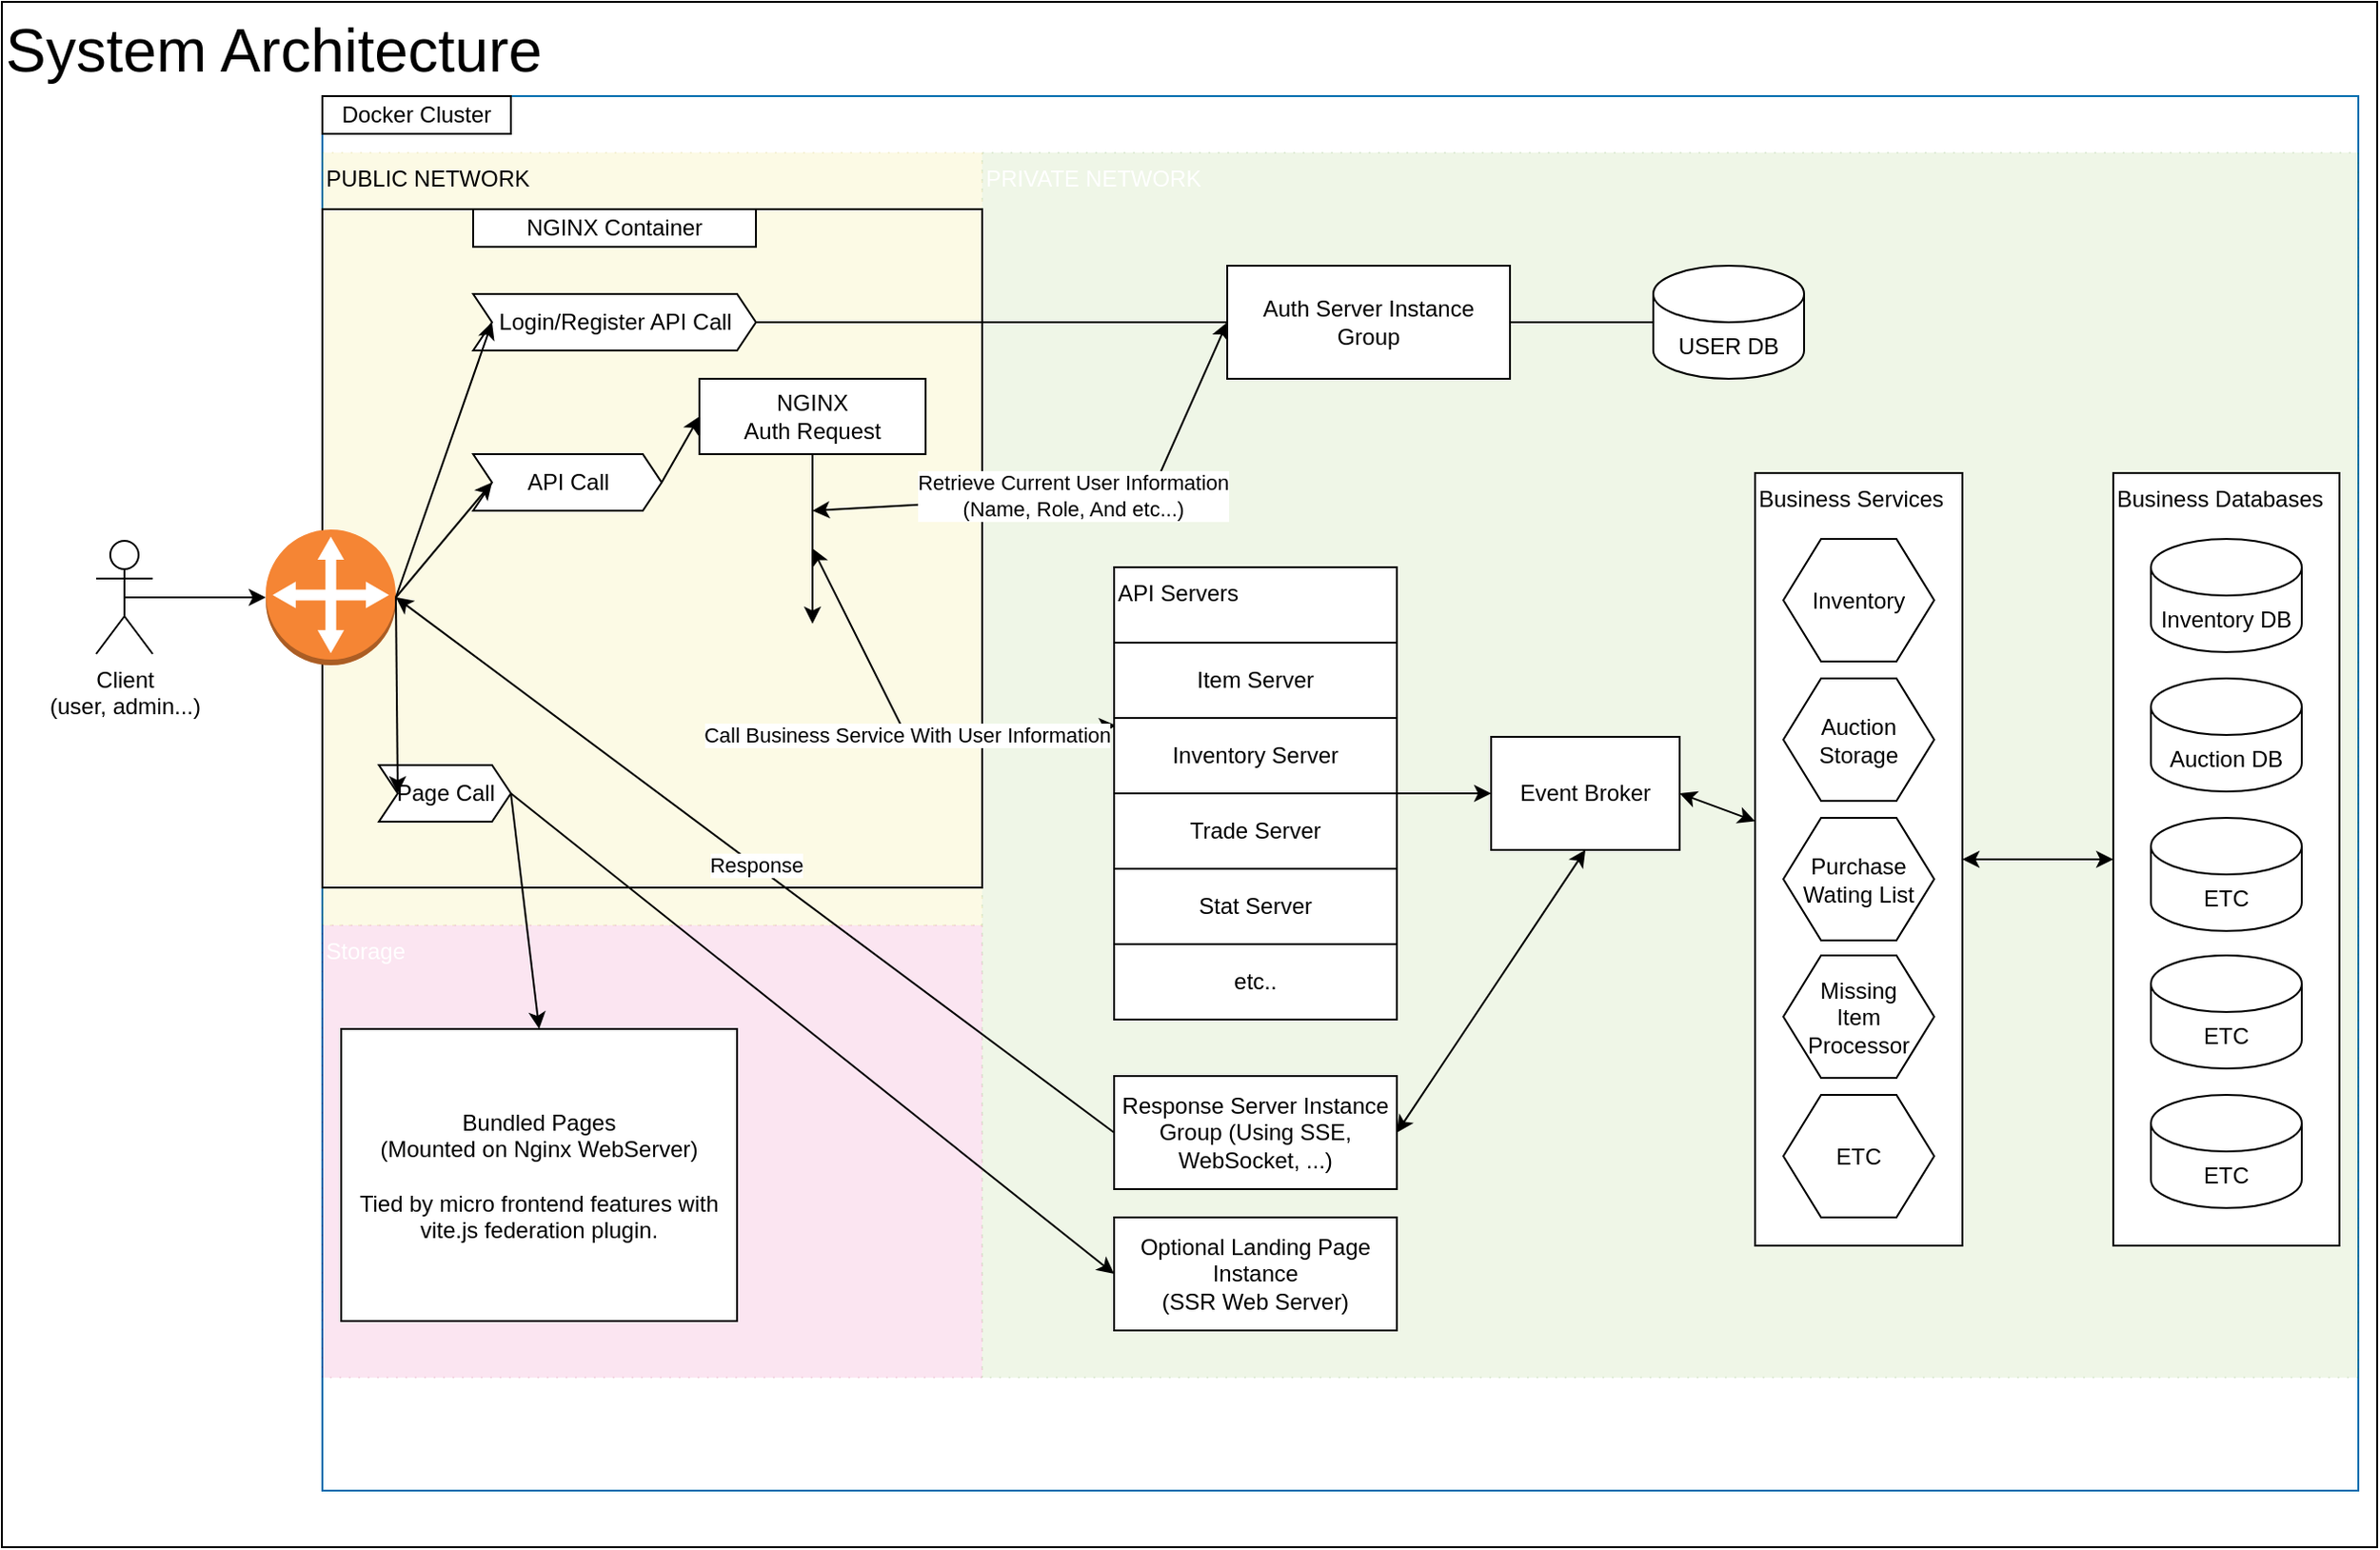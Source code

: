 <mxfile version="24.7.8">
  <diagram name="페이지-1" id="DurMKu1d3ER9RWseOtjP">
    <mxGraphModel dx="2738" dy="1228" grid="1" gridSize="10" guides="1" tooltips="1" connect="1" arrows="1" fold="1" page="1" pageScale="1" pageWidth="827" pageHeight="1169" math="0" shadow="0">
      <root>
        <mxCell id="0" />
        <mxCell id="1" parent="0" />
        <mxCell id="Gf9UCpPDo38XV5UvEQNT-121" value="System Architecture" style="rounded=0;whiteSpace=wrap;html=1;align=left;verticalAlign=top;fontSize=32;" vertex="1" parent="1">
          <mxGeometry x="-320" y="40" width="1260" height="820" as="geometry" />
        </mxCell>
        <mxCell id="Gf9UCpPDo38XV5UvEQNT-119" value="" style="rounded=0;whiteSpace=wrap;html=1;align=left;verticalAlign=top;fillColor=none;fontColor=#ffffff;strokeColor=#006EAF;fillStyle=hatch;strokeWidth=1;" vertex="1" parent="1">
          <mxGeometry x="-150" y="90" width="1080" height="740" as="geometry" />
        </mxCell>
        <mxCell id="Gf9UCpPDo38XV5UvEQNT-115" value="Storage" style="rounded=0;whiteSpace=wrap;html=1;align=left;verticalAlign=top;fillColor=#d80073;dashed=1;dashPattern=1 4;fontColor=#ffffff;strokeColor=#A50040;opacity=10;" vertex="1" parent="1">
          <mxGeometry x="-150" y="530" width="350" height="240" as="geometry" />
        </mxCell>
        <mxCell id="Gf9UCpPDo38XV5UvEQNT-24" value="PRIVATE NETWORK" style="rounded=0;whiteSpace=wrap;html=1;align=left;verticalAlign=top;fillColor=#60a917;dashed=1;dashPattern=1 4;fontColor=#ffffff;strokeColor=#2D7600;opacity=10;" vertex="1" parent="1">
          <mxGeometry x="200" y="120" width="730" height="650" as="geometry" />
        </mxCell>
        <mxCell id="Gf9UCpPDo38XV5UvEQNT-106" value="Business Databases" style="rounded=0;whiteSpace=wrap;html=1;align=left;verticalAlign=top;" vertex="1" parent="1">
          <mxGeometry x="800" y="290" width="120" height="410" as="geometry" />
        </mxCell>
        <mxCell id="Gf9UCpPDo38XV5UvEQNT-21" value="PUBLIC NETWORK" style="rounded=0;whiteSpace=wrap;html=1;align=left;verticalAlign=top;fillColor=#e3c800;dashed=1;dashPattern=1 4;fontColor=#000000;strokeColor=#B09500;opacity=10;" vertex="1" parent="1">
          <mxGeometry x="-150" y="120" width="350" height="410" as="geometry" />
        </mxCell>
        <mxCell id="Gf9UCpPDo38XV5UvEQNT-4" value="" style="rounded=0;whiteSpace=wrap;html=1;fillColor=none;" vertex="1" parent="1">
          <mxGeometry x="-150" y="150" width="350" height="360" as="geometry" />
        </mxCell>
        <mxCell id="Gf9UCpPDo38XV5UvEQNT-2" value="NGINX Container" style="rounded=0;whiteSpace=wrap;html=1;" vertex="1" parent="1">
          <mxGeometry x="-70" y="150" width="150" height="20" as="geometry" />
        </mxCell>
        <mxCell id="Gf9UCpPDo38XV5UvEQNT-10" value="Docker Cluster" style="rounded=0;whiteSpace=wrap;html=1;" vertex="1" parent="1">
          <mxGeometry x="-150" y="90" width="100" height="20" as="geometry" />
        </mxCell>
        <mxCell id="Gf9UCpPDo38XV5UvEQNT-16" value="Client&lt;br&gt;(user, admin...)" style="shape=umlActor;verticalLabelPosition=bottom;verticalAlign=top;html=1;outlineConnect=0;" vertex="1" parent="1">
          <mxGeometry x="-270" y="326" width="30" height="60" as="geometry" />
        </mxCell>
        <mxCell id="Gf9UCpPDo38XV5UvEQNT-26" value="" style="endArrow=classic;html=1;rounded=0;exitX=0.5;exitY=0.5;exitDx=0;exitDy=0;exitPerimeter=0;" edge="1" parent="1" source="Gf9UCpPDo38XV5UvEQNT-16" target="Gf9UCpPDo38XV5UvEQNT-28">
          <mxGeometry width="50" height="50" relative="1" as="geometry">
            <mxPoint x="270" y="460" as="sourcePoint" />
            <mxPoint x="-100" y="356" as="targetPoint" />
          </mxGeometry>
        </mxCell>
        <mxCell id="Gf9UCpPDo38XV5UvEQNT-28" value="" style="outlineConnect=0;dashed=0;verticalLabelPosition=bottom;verticalAlign=top;align=center;html=1;shape=mxgraph.aws3.customer_gateway;fillColor=#F58534;gradientColor=none;" vertex="1" parent="1">
          <mxGeometry x="-180" y="320" width="69" height="72" as="geometry" />
        </mxCell>
        <mxCell id="Gf9UCpPDo38XV5UvEQNT-29" value="Auth Server Instance Group" style="rounded=0;whiteSpace=wrap;html=1;" vertex="1" parent="1">
          <mxGeometry x="330" y="180" width="150" height="60" as="geometry" />
        </mxCell>
        <mxCell id="Gf9UCpPDo38XV5UvEQNT-33" value="USER DB" style="shape=cylinder3;whiteSpace=wrap;html=1;boundedLbl=1;backgroundOutline=1;size=15;" vertex="1" parent="1">
          <mxGeometry x="556" y="180" width="80" height="60" as="geometry" />
        </mxCell>
        <mxCell id="Gf9UCpPDo38XV5UvEQNT-34" value="API Call" style="html=1;shadow=0;dashed=0;align=center;verticalAlign=middle;shape=mxgraph.arrows2.arrow;dy=0;dx=10;notch=10;" vertex="1" parent="1">
          <mxGeometry x="-70" y="280" width="100" height="30" as="geometry" />
        </mxCell>
        <mxCell id="Gf9UCpPDo38XV5UvEQNT-41" value="Login/Register API Call" style="html=1;shadow=0;dashed=0;align=center;verticalAlign=middle;shape=mxgraph.arrows2.arrow;dy=0;dx=10;notch=10;" vertex="1" parent="1">
          <mxGeometry x="-70" y="195" width="150" height="30" as="geometry" />
        </mxCell>
        <mxCell id="Gf9UCpPDo38XV5UvEQNT-43" value="" style="endArrow=none;html=1;rounded=0;exitX=1;exitY=0.5;exitDx=0;exitDy=0;exitPerimeter=0;entryX=0;entryY=0.5;entryDx=0;entryDy=0;" edge="1" parent="1" source="Gf9UCpPDo38XV5UvEQNT-41" target="Gf9UCpPDo38XV5UvEQNT-29">
          <mxGeometry width="50" height="50" relative="1" as="geometry">
            <mxPoint x="190" y="225" as="sourcePoint" />
            <mxPoint x="250" y="210" as="targetPoint" />
          </mxGeometry>
        </mxCell>
        <mxCell id="Gf9UCpPDo38XV5UvEQNT-44" value="" style="endArrow=classic;html=1;rounded=0;exitX=1;exitY=0.5;exitDx=0;exitDy=0;exitPerimeter=0;entryX=0;entryY=0.5;entryDx=10;entryDy=0;entryPerimeter=0;strokeColor=default;align=center;verticalAlign=middle;fontFamily=Helvetica;fontSize=11;fontColor=default;labelBackgroundColor=default;" edge="1" parent="1" source="Gf9UCpPDo38XV5UvEQNT-28" target="Gf9UCpPDo38XV5UvEQNT-41">
          <mxGeometry width="50" height="50" relative="1" as="geometry">
            <mxPoint x="-250" y="480" as="sourcePoint" />
            <mxPoint x="-155" y="486.685" as="targetPoint" />
          </mxGeometry>
        </mxCell>
        <mxCell id="Gf9UCpPDo38XV5UvEQNT-45" value="" style="endArrow=classic;html=1;rounded=0;exitX=1;exitY=0.5;exitDx=0;exitDy=0;exitPerimeter=0;entryX=0;entryY=0.5;entryDx=10;entryDy=0;entryPerimeter=0;strokeColor=default;align=center;verticalAlign=middle;fontFamily=Helvetica;fontSize=11;fontColor=default;labelBackgroundColor=default;" edge="1" parent="1" source="Gf9UCpPDo38XV5UvEQNT-28" target="Gf9UCpPDo38XV5UvEQNT-34">
          <mxGeometry width="50" height="50" relative="1" as="geometry">
            <mxPoint x="-101" y="366" as="sourcePoint" />
            <mxPoint x="-50" y="285" as="targetPoint" />
          </mxGeometry>
        </mxCell>
        <mxCell id="Gf9UCpPDo38XV5UvEQNT-46" value="" style="endArrow=none;html=1;rounded=0;exitX=1;exitY=0;exitDx=0;exitDy=0;" edge="1" parent="1" target="Gf9UCpPDo38XV5UvEQNT-33">
          <mxGeometry width="50" height="50" relative="1" as="geometry">
            <mxPoint x="480" y="210" as="sourcePoint" />
            <mxPoint x="326" y="220" as="targetPoint" />
          </mxGeometry>
        </mxCell>
        <mxCell id="Gf9UCpPDo38XV5UvEQNT-49" value="Optional Landing Page Instance&lt;br&gt;(SSR Web Server)" style="rounded=0;whiteSpace=wrap;html=1;" vertex="1" parent="1">
          <mxGeometry x="270" y="685" width="150" height="60" as="geometry" />
        </mxCell>
        <mxCell id="Gf9UCpPDo38XV5UvEQNT-50" value="Bundled Pages&lt;br&gt;(Mounted on Nginx WebServer)&lt;br&gt;&lt;br&gt;Tied by micro frontend features with vite.js federation plugin." style="rounded=0;whiteSpace=wrap;html=1;" vertex="1" parent="1">
          <mxGeometry x="-140" y="585" width="210" height="155" as="geometry" />
        </mxCell>
        <mxCell id="Gf9UCpPDo38XV5UvEQNT-53" value="API Servers" style="rounded=0;whiteSpace=wrap;html=1;align=left;verticalAlign=top;" vertex="1" parent="1">
          <mxGeometry x="270" y="340" width="150" height="240" as="geometry" />
        </mxCell>
        <mxCell id="Gf9UCpPDo38XV5UvEQNT-57" value="NGINX&lt;br&gt;Auth Request" style="rounded=0;whiteSpace=wrap;html=1;" vertex="1" parent="1">
          <mxGeometry x="50" y="240" width="120" height="40" as="geometry" />
        </mxCell>
        <mxCell id="Gf9UCpPDo38XV5UvEQNT-59" value="Retrieve Current User Information&lt;br&gt;(Name, Role, And etc...)" style="endArrow=classic;startArrow=classic;html=1;rounded=0;entryX=0;entryY=0.5;entryDx=0;entryDy=0;" edge="1" parent="1" target="Gf9UCpPDo38XV5UvEQNT-29">
          <mxGeometry x="-0.005" width="50" height="50" relative="1" as="geometry">
            <mxPoint x="110" y="310" as="sourcePoint" />
            <mxPoint x="320" y="420" as="targetPoint" />
            <Array as="points">
              <mxPoint x="290" y="300" />
            </Array>
            <mxPoint as="offset" />
          </mxGeometry>
        </mxCell>
        <mxCell id="Gf9UCpPDo38XV5UvEQNT-60" value="" style="endArrow=classic;html=1;rounded=0;entryX=0;entryY=0.5;entryDx=0;entryDy=0;strokeColor=default;align=center;verticalAlign=middle;fontFamily=Helvetica;fontSize=11;fontColor=default;labelBackgroundColor=default;exitX=1;exitY=0.5;exitDx=0;exitDy=0;exitPerimeter=0;" edge="1" parent="1" source="Gf9UCpPDo38XV5UvEQNT-34" target="Gf9UCpPDo38XV5UvEQNT-57">
          <mxGeometry width="50" height="50" relative="1" as="geometry">
            <mxPoint y="360" as="sourcePoint" />
            <mxPoint x="-50" y="220" as="targetPoint" />
          </mxGeometry>
        </mxCell>
        <mxCell id="Gf9UCpPDo38XV5UvEQNT-67" value="Page Call" style="html=1;shadow=0;dashed=0;align=center;verticalAlign=middle;shape=mxgraph.arrows2.arrow;dy=0;dx=10;notch=10;" vertex="1" parent="1">
          <mxGeometry x="-120" y="445" width="70" height="30" as="geometry" />
        </mxCell>
        <mxCell id="Gf9UCpPDo38XV5UvEQNT-68" value="" style="endArrow=classic;html=1;rounded=0;exitX=1;exitY=0.5;exitDx=0;exitDy=0;exitPerimeter=0;strokeColor=default;align=center;verticalAlign=middle;fontFamily=Helvetica;fontSize=11;fontColor=default;labelBackgroundColor=default;entryX=0;entryY=0.5;entryDx=10;entryDy=0;entryPerimeter=0;" edge="1" parent="1" source="Gf9UCpPDo38XV5UvEQNT-28" target="Gf9UCpPDo38XV5UvEQNT-67">
          <mxGeometry width="50" height="50" relative="1" as="geometry">
            <mxPoint x="-101" y="366" as="sourcePoint" />
            <mxPoint x="-50" y="366" as="targetPoint" />
          </mxGeometry>
        </mxCell>
        <mxCell id="Gf9UCpPDo38XV5UvEQNT-69" value="" style="endArrow=classic;html=1;rounded=0;exitX=1;exitY=0.5;exitDx=0;exitDy=0;exitPerimeter=0;strokeColor=default;align=center;verticalAlign=middle;fontFamily=Helvetica;fontSize=11;fontColor=default;labelBackgroundColor=default;entryX=0;entryY=0.5;entryDx=0;entryDy=0;" edge="1" parent="1" source="Gf9UCpPDo38XV5UvEQNT-67" target="Gf9UCpPDo38XV5UvEQNT-49">
          <mxGeometry width="50" height="50" relative="1" as="geometry">
            <mxPoint x="-101" y="366" as="sourcePoint" />
            <mxPoint x="-50" y="465" as="targetPoint" />
          </mxGeometry>
        </mxCell>
        <mxCell id="Gf9UCpPDo38XV5UvEQNT-70" value="" style="endArrow=classic;html=1;rounded=0;strokeColor=default;align=center;verticalAlign=middle;fontFamily=Helvetica;fontSize=11;fontColor=default;labelBackgroundColor=default;entryX=0.5;entryY=0;entryDx=0;entryDy=0;exitX=1;exitY=0.5;exitDx=0;exitDy=0;exitPerimeter=0;" edge="1" parent="1" source="Gf9UCpPDo38XV5UvEQNT-67" target="Gf9UCpPDo38XV5UvEQNT-50">
          <mxGeometry width="50" height="50" relative="1" as="geometry">
            <mxPoint x="10" y="465" as="sourcePoint" />
            <mxPoint x="-55" y="595" as="targetPoint" />
          </mxGeometry>
        </mxCell>
        <mxCell id="Gf9UCpPDo38XV5UvEQNT-78" value="" style="endArrow=classic;html=1;rounded=0;exitX=0.5;exitY=1;exitDx=0;exitDy=0;" edge="1" parent="1" source="Gf9UCpPDo38XV5UvEQNT-57">
          <mxGeometry width="50" height="50" relative="1" as="geometry">
            <mxPoint x="70" y="510" as="sourcePoint" />
            <mxPoint x="110" y="370" as="targetPoint" />
          </mxGeometry>
        </mxCell>
        <mxCell id="Gf9UCpPDo38XV5UvEQNT-79" value="Call Business Service With User Information" style="endArrow=classic;startArrow=classic;html=1;rounded=0;entryX=0.007;entryY=0.35;entryDx=0;entryDy=0;entryPerimeter=0;" edge="1" parent="1" target="Gf9UCpPDo38XV5UvEQNT-53">
          <mxGeometry x="-0.003" width="50" height="50" relative="1" as="geometry">
            <mxPoint x="110" y="330" as="sourcePoint" />
            <mxPoint x="340" y="220" as="targetPoint" />
            <Array as="points">
              <mxPoint x="160" y="430" />
            </Array>
            <mxPoint as="offset" />
          </mxGeometry>
        </mxCell>
        <mxCell id="Gf9UCpPDo38XV5UvEQNT-81" value="Item Server" style="rounded=0;whiteSpace=wrap;html=1;" vertex="1" parent="1">
          <mxGeometry x="270" y="380" width="150" height="40" as="geometry" />
        </mxCell>
        <mxCell id="Gf9UCpPDo38XV5UvEQNT-82" value="Inventory Server" style="rounded=0;whiteSpace=wrap;html=1;" vertex="1" parent="1">
          <mxGeometry x="270" y="420" width="150" height="40" as="geometry" />
        </mxCell>
        <mxCell id="Gf9UCpPDo38XV5UvEQNT-83" value="Trade Server" style="rounded=0;whiteSpace=wrap;html=1;" vertex="1" parent="1">
          <mxGeometry x="270" y="460" width="150" height="40" as="geometry" />
        </mxCell>
        <mxCell id="Gf9UCpPDo38XV5UvEQNT-84" value="Stat Server" style="rounded=0;whiteSpace=wrap;html=1;" vertex="1" parent="1">
          <mxGeometry x="270" y="500" width="150" height="40" as="geometry" />
        </mxCell>
        <mxCell id="Gf9UCpPDo38XV5UvEQNT-85" value="Event Broker" style="rounded=0;whiteSpace=wrap;html=1;" vertex="1" parent="1">
          <mxGeometry x="470" y="430" width="100" height="60" as="geometry" />
        </mxCell>
        <mxCell id="Gf9UCpPDo38XV5UvEQNT-86" value="Response Server Instance&lt;br&gt;Group (Using SSE, WebSocket, ...)" style="rounded=0;whiteSpace=wrap;html=1;" vertex="1" parent="1">
          <mxGeometry x="270" y="610" width="150" height="60" as="geometry" />
        </mxCell>
        <mxCell id="Gf9UCpPDo38XV5UvEQNT-88" value="etc.." style="rounded=0;whiteSpace=wrap;html=1;" vertex="1" parent="1">
          <mxGeometry x="270" y="540" width="150" height="40" as="geometry" />
        </mxCell>
        <mxCell id="Gf9UCpPDo38XV5UvEQNT-89" value="Business Services" style="rounded=0;whiteSpace=wrap;html=1;align=left;verticalAlign=top;" vertex="1" parent="1">
          <mxGeometry x="610" y="290" width="110" height="410" as="geometry" />
        </mxCell>
        <mxCell id="Gf9UCpPDo38XV5UvEQNT-90" value="" style="endArrow=classic;startArrow=classic;html=1;rounded=0;exitX=1;exitY=0.5;exitDx=0;exitDy=0;" edge="1" parent="1" source="Gf9UCpPDo38XV5UvEQNT-85" target="Gf9UCpPDo38XV5UvEQNT-89">
          <mxGeometry width="50" height="50" relative="1" as="geometry">
            <mxPoint x="430" y="470" as="sourcePoint" />
            <mxPoint x="480" y="470" as="targetPoint" />
          </mxGeometry>
        </mxCell>
        <mxCell id="Gf9UCpPDo38XV5UvEQNT-91" value="" style="endArrow=classic;startArrow=classic;html=1;rounded=0;entryX=0.5;entryY=1;entryDx=0;entryDy=0;exitX=1;exitY=0.5;exitDx=0;exitDy=0;" edge="1" parent="1" source="Gf9UCpPDo38XV5UvEQNT-86" target="Gf9UCpPDo38XV5UvEQNT-85">
          <mxGeometry width="50" height="50" relative="1" as="geometry">
            <mxPoint x="580" y="470" as="sourcePoint" />
            <mxPoint x="620" y="468" as="targetPoint" />
          </mxGeometry>
        </mxCell>
        <mxCell id="Gf9UCpPDo38XV5UvEQNT-93" value="" style="endArrow=classic;html=1;rounded=0;" edge="1" parent="1" target="Gf9UCpPDo38XV5UvEQNT-85">
          <mxGeometry width="50" height="50" relative="1" as="geometry">
            <mxPoint x="420" y="460" as="sourcePoint" />
            <mxPoint x="120" y="390" as="targetPoint" />
          </mxGeometry>
        </mxCell>
        <mxCell id="Gf9UCpPDo38XV5UvEQNT-96" value="Inventory" style="shape=hexagon;perimeter=hexagonPerimeter2;whiteSpace=wrap;html=1;fixedSize=1;" vertex="1" parent="1">
          <mxGeometry x="625" y="325" width="80" height="65" as="geometry" />
        </mxCell>
        <mxCell id="Gf9UCpPDo38XV5UvEQNT-97" value="Auction&lt;br&gt;Storage" style="shape=hexagon;perimeter=hexagonPerimeter2;whiteSpace=wrap;html=1;fixedSize=1;" vertex="1" parent="1">
          <mxGeometry x="625" y="399" width="80" height="65" as="geometry" />
        </mxCell>
        <mxCell id="Gf9UCpPDo38XV5UvEQNT-99" value="Purchase Wating List" style="shape=hexagon;perimeter=hexagonPerimeter2;whiteSpace=wrap;html=1;fixedSize=1;" vertex="1" parent="1">
          <mxGeometry x="625" y="473" width="80" height="65" as="geometry" />
        </mxCell>
        <mxCell id="Gf9UCpPDo38XV5UvEQNT-100" value="Missing&lt;br&gt;Item&lt;br&gt;Processor" style="shape=hexagon;perimeter=hexagonPerimeter2;whiteSpace=wrap;html=1;fixedSize=1;" vertex="1" parent="1">
          <mxGeometry x="625" y="546" width="80" height="65" as="geometry" />
        </mxCell>
        <mxCell id="Gf9UCpPDo38XV5UvEQNT-103" value="ETC" style="shape=hexagon;perimeter=hexagonPerimeter2;whiteSpace=wrap;html=1;fixedSize=1;" vertex="1" parent="1">
          <mxGeometry x="625" y="620" width="80" height="65" as="geometry" />
        </mxCell>
        <mxCell id="Gf9UCpPDo38XV5UvEQNT-104" value="Inventory DB" style="shape=cylinder3;whiteSpace=wrap;html=1;boundedLbl=1;backgroundOutline=1;size=15;" vertex="1" parent="1">
          <mxGeometry x="820" y="325" width="80" height="60" as="geometry" />
        </mxCell>
        <mxCell id="Gf9UCpPDo38XV5UvEQNT-108" value="Auction DB" style="shape=cylinder3;whiteSpace=wrap;html=1;boundedLbl=1;backgroundOutline=1;size=15;" vertex="1" parent="1">
          <mxGeometry x="820" y="399" width="80" height="60" as="geometry" />
        </mxCell>
        <mxCell id="Gf9UCpPDo38XV5UvEQNT-110" value="" style="endArrow=classic;startArrow=classic;html=1;rounded=0;exitX=1;exitY=0.5;exitDx=0;exitDy=0;entryX=0;entryY=0.5;entryDx=0;entryDy=0;" edge="1" parent="1" source="Gf9UCpPDo38XV5UvEQNT-89" target="Gf9UCpPDo38XV5UvEQNT-106">
          <mxGeometry width="50" height="50" relative="1" as="geometry">
            <mxPoint x="715" y="367" as="sourcePoint" />
            <mxPoint x="820" y="434" as="targetPoint" />
          </mxGeometry>
        </mxCell>
        <mxCell id="Gf9UCpPDo38XV5UvEQNT-112" value="ETC" style="shape=cylinder3;whiteSpace=wrap;html=1;boundedLbl=1;backgroundOutline=1;size=15;" vertex="1" parent="1">
          <mxGeometry x="820" y="620" width="80" height="60" as="geometry" />
        </mxCell>
        <mxCell id="Gf9UCpPDo38XV5UvEQNT-113" value="ETC" style="shape=cylinder3;whiteSpace=wrap;html=1;boundedLbl=1;backgroundOutline=1;size=15;" vertex="1" parent="1">
          <mxGeometry x="820" y="546" width="80" height="60" as="geometry" />
        </mxCell>
        <mxCell id="Gf9UCpPDo38XV5UvEQNT-114" value="ETC" style="shape=cylinder3;whiteSpace=wrap;html=1;boundedLbl=1;backgroundOutline=1;size=15;" vertex="1" parent="1">
          <mxGeometry x="820" y="473" width="80" height="60" as="geometry" />
        </mxCell>
        <mxCell id="Gf9UCpPDo38XV5UvEQNT-116" value="Response" style="endArrow=classic;html=1;rounded=0;exitX=0;exitY=0.5;exitDx=0;exitDy=0;strokeColor=default;align=center;verticalAlign=middle;fontFamily=Helvetica;fontSize=11;fontColor=default;labelBackgroundColor=default;entryX=1;entryY=0.5;entryDx=0;entryDy=0;entryPerimeter=0;" edge="1" parent="1" source="Gf9UCpPDo38XV5UvEQNT-86" target="Gf9UCpPDo38XV5UvEQNT-28">
          <mxGeometry width="50" height="50" relative="1" as="geometry">
            <mxPoint x="270" y="640" as="sourcePoint" />
            <mxPoint x="-111" y="356" as="targetPoint" />
          </mxGeometry>
        </mxCell>
      </root>
    </mxGraphModel>
  </diagram>
</mxfile>
